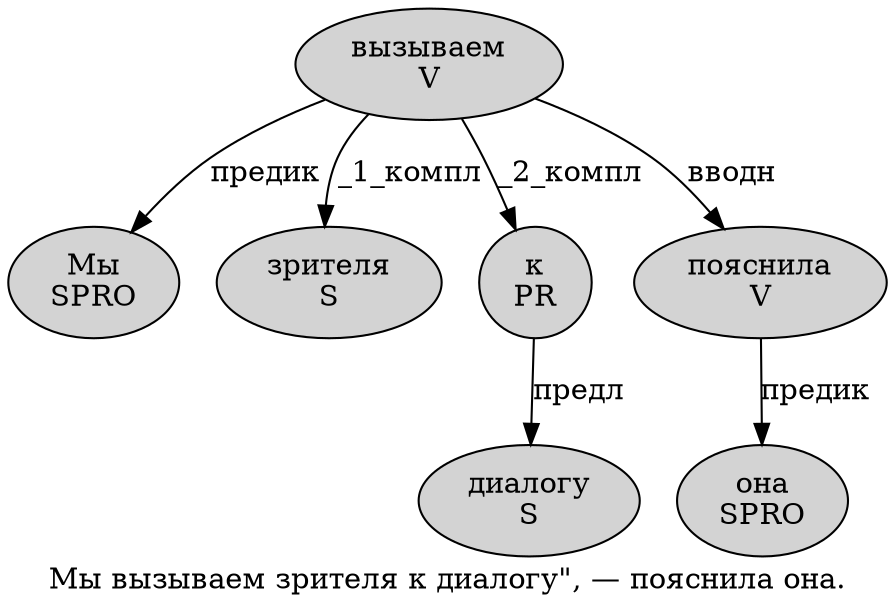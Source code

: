 digraph SENTENCE_1485 {
	graph [label="Мы вызываем зрителя к диалогу\", — пояснила она."]
	node [style=filled]
		0 [label="Мы
SPRO" color="" fillcolor=lightgray penwidth=1 shape=ellipse]
		1 [label="вызываем
V" color="" fillcolor=lightgray penwidth=1 shape=ellipse]
		2 [label="зрителя
S" color="" fillcolor=lightgray penwidth=1 shape=ellipse]
		3 [label="к
PR" color="" fillcolor=lightgray penwidth=1 shape=ellipse]
		4 [label="диалогу
S" color="" fillcolor=lightgray penwidth=1 shape=ellipse]
		8 [label="пояснила
V" color="" fillcolor=lightgray penwidth=1 shape=ellipse]
		9 [label="она
SPRO" color="" fillcolor=lightgray penwidth=1 shape=ellipse]
			1 -> 0 [label="предик"]
			1 -> 2 [label="_1_компл"]
			1 -> 3 [label="_2_компл"]
			1 -> 8 [label="вводн"]
			8 -> 9 [label="предик"]
			3 -> 4 [label="предл"]
}